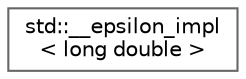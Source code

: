 digraph "Graphical Class Hierarchy"
{
 // LATEX_PDF_SIZE
  bgcolor="transparent";
  edge [fontname=Helvetica,fontsize=10,labelfontname=Helvetica,labelfontsize=10];
  node [fontname=Helvetica,fontsize=10,shape=box,height=0.2,width=0.4];
  rankdir="LR";
  Node0 [id="Node000000",label="std::__epsilon_impl\l\< long double \>",height=0.2,width=0.4,color="grey40", fillcolor="white", style="filled",URL="$structstd_1_1____epsilon__impl_3_01long_01double_01_4.html",tooltip=" "];
}
